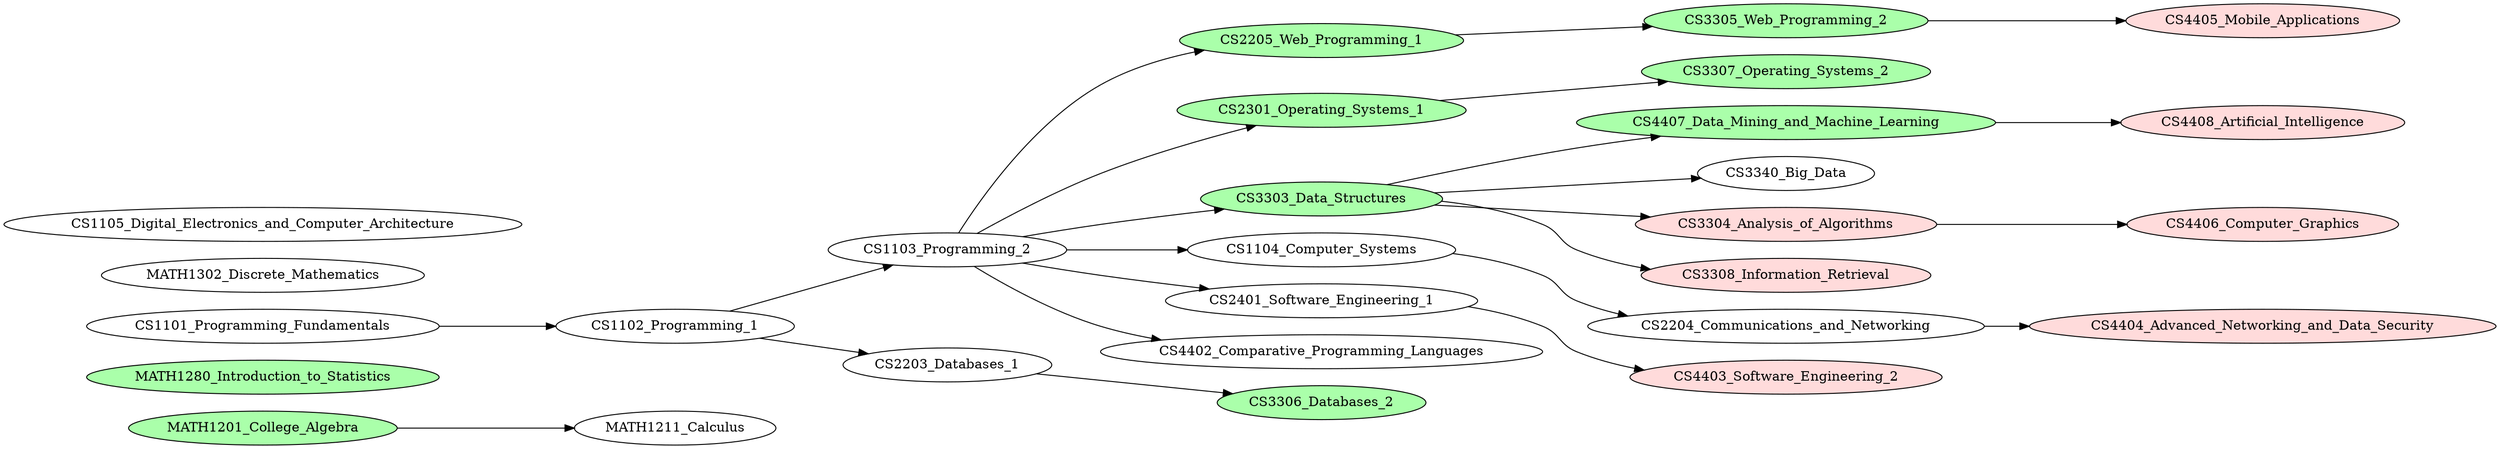 /*
 * [1]: https://www.uopeople.edu/programs/online-bachelors/computer-science/
 * [1-a]: https://catalog.uopeople.edu/ug_term1_item/computer-science/bachelor-of-science-in-computer-science-bs-cs
 * [2]: https://catalog.uopeople.edu/ug_term1_item/computer-science/courses-in-computer-science
 *
 */
digraph {
    graph [rankdir = LR];

    // courses colored green (#aaffaa) are proctored course
    MATH1201_College_Algebra[fillcolor="#aaffaa", style="filled"];
    MATH1280_Introduction_to_Statistics[fillcolor="#aaffaa", style="filled"];
    CS2205_Web_Programming_1[fillcolor="#aaffaa", style="filled"];
    CS3305_Web_Programming_2[fillcolor="#aaffaa", style="filled"];
    CS2301_Operating_Systems_1[fillcolor="#aaffaa", style="filled"];
    CS3303_Data_Structures[fillcolor="#aaffaa", style="filled"];
    CS3306_Databases_2[fillcolor="#aaffaa", style="filled"];
    CS3307_Operating_Systems_2[fillcolor="#aaffaa", style="filled"];
    CS4407_Data_Mining_and_Machine_Learning[fillcolor="#aaffaa", style="filled"];
    MATH1201_College_Algebra[fillcolor="#aaffaa", style="filled"];

    // Courses with no prerequisites
    CS1101_Programming_Fundamentals;
    MATH1201_College_Algebra;
    MATH1280_Introduction_to_Statistics;
    MATH1302_Discrete_Mathematics;
    CS1105_Digital_Electronics_and_Computer_Architecture; // Added 2024 - possibly alternative to CS1104 at [2]

    // Couses that have prerequisites
    CS1101_Programming_Fundamentals -> CS1102_Programming_1;
    CS1102_Programming_1            -> CS1103_Programming_2;
    CS1102_Programming_1            -> CS2203_Databases_1;
    CS1103_Programming_2            -> CS1104_Computer_Systems; // CS1104 removed 2024 at [2]
    CS1103_Programming_2            -> CS2205_Web_Programming_1;
    CS1103_Programming_2            -> CS2301_Operating_Systems_1;
    CS1103_Programming_2            -> CS2401_Software_Engineering_1;
    CS1103_Programming_2            -> CS3303_Data_Structures;
    CS1103_Programming_2            -> CS4402_Comparative_Programming_Languages;
    CS1104_Computer_Systems         -> CS2204_Communications_and_Networking;
    CS2203_Databases_1              -> CS3306_Databases_2;
    CS2205_Web_Programming_1        -> CS3305_Web_Programming_2;
    CS2301_Operating_Systems_1      -> CS3307_Operating_Systems_2;
    CS3303_Data_Structures          -> CS4407_Data_Mining_and_Machine_Learning;
    CS3303_Data_Structures          -> CS3340_Big_Data; // Added 2024
    MATH1201_College_Algebra        -> MATH1211_Calculus;

    // elective courses are colored in pink (#FFDBDB). They're shown only in [2]
    CS3304_Analysis_of_Algorithms[fillcolor="#FFDBDB", style="filled"];
    CS3308_Information_Retrieval[fillcolor="#FFDBDB", style="filled"];
    CS4403_Software_Engineering_2[fillcolor="#FFDBDB", style="filled"];
    CS4404_Advanced_Networking_and_Data_Security[fillcolor="#FFDBDB", style="filled"];
    CS4405_Mobile_Applications[fillcolor="#FFDBDB", style="filled"];
    CS4406_Computer_Graphics[fillcolor="#FFDBDB", style="filled"];
    CS4408_Artificial_Intelligence[fillcolor="#FFDBDB", style="filled"];

    CS3303_Data_Structures                  -> CS3304_Analysis_of_Algorithms;
    CS3303_Data_Structures                  -> CS3308_Information_Retrieval;
    CS2401_Software_Engineering_1           -> CS4403_Software_Engineering_2;
    CS2204_Communications_and_Networking    -> CS4404_Advanced_Networking_and_Data_Security;
    CS3305_Web_Programming_2                -> CS4405_Mobile_Applications;
    CS3304_Analysis_of_Algorithms           -> CS4406_Computer_Graphics;
    CS4407_Data_Mining_and_Machine_Learning -> CS4408_Artificial_Intelligence;
}
